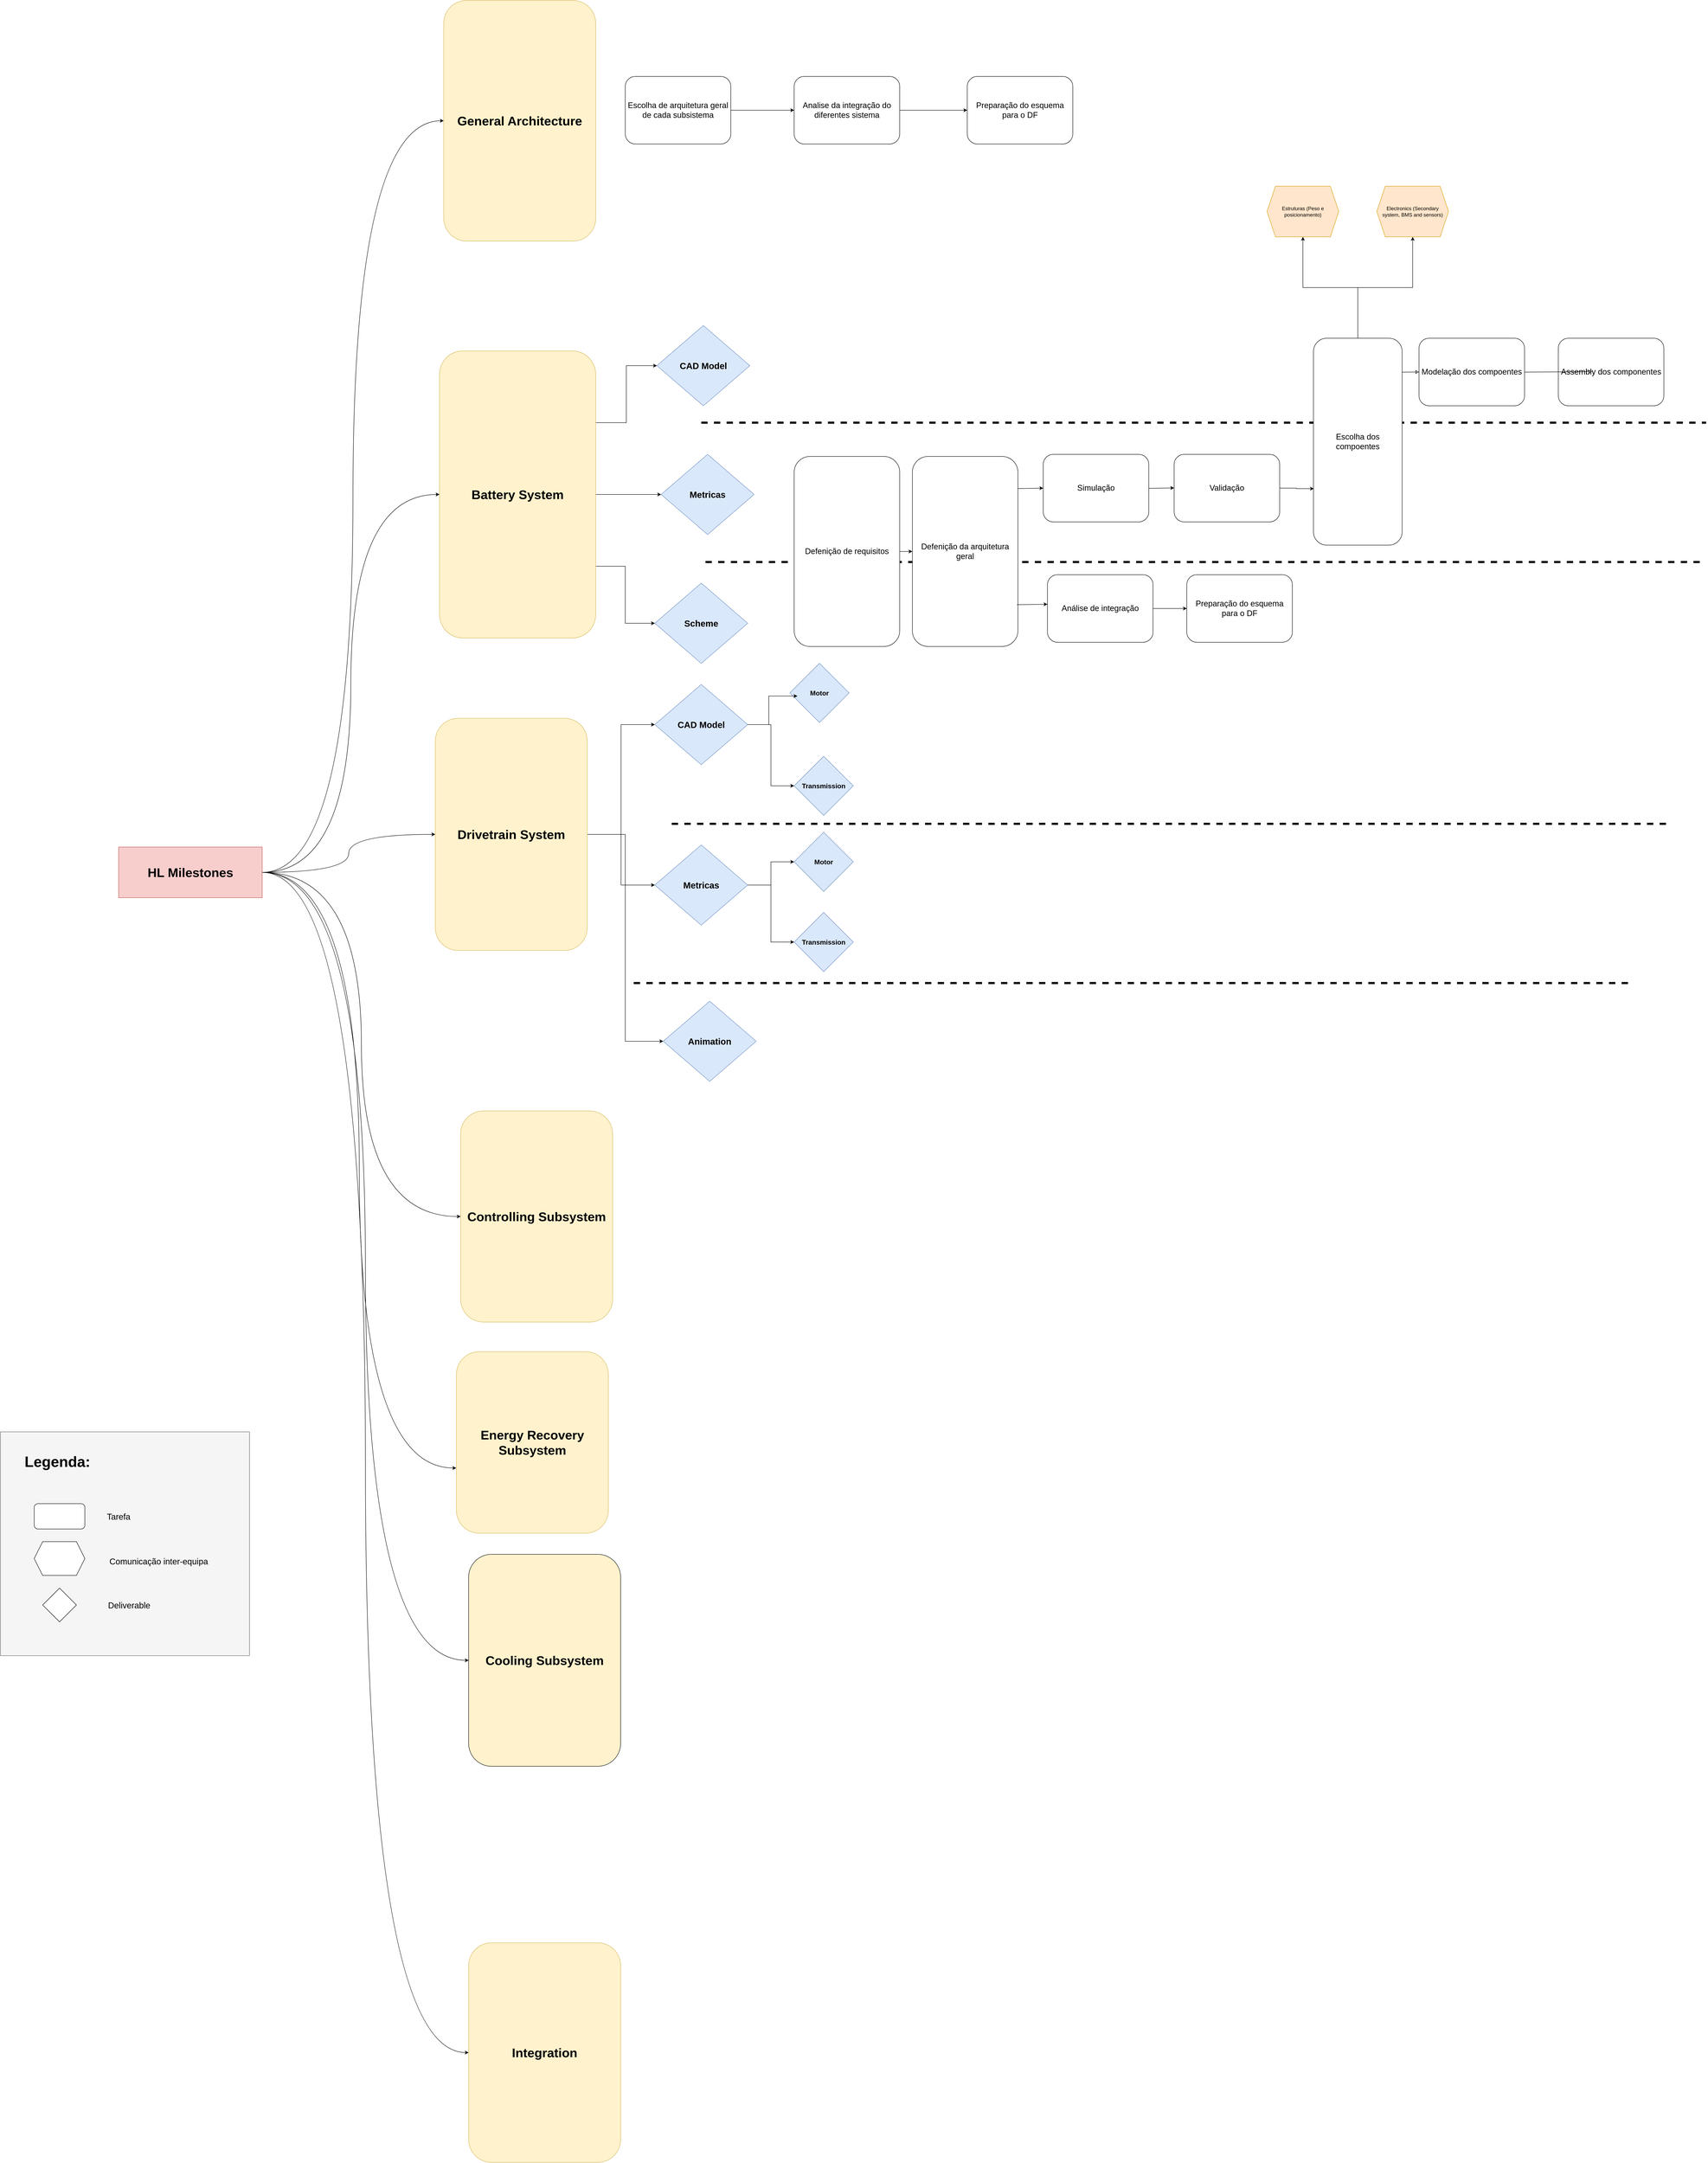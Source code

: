 <mxfile version="28.0.3">
  <diagram name="Design_Freeze_Planning" id="UQAMS3ypnw-lzLXExP8G">
    <mxGraphModel dx="3291" dy="3537" grid="1" gridSize="10" guides="1" tooltips="1" connect="1" arrows="1" fold="1" page="1" pageScale="1" pageWidth="1169" pageHeight="827" math="0" shadow="0">
      <root>
        <mxCell id="0" />
        <mxCell id="1" parent="0" />
        <mxCell id="mCMqL1_qYuJohWprYD97-140" value="" style="rounded=0;whiteSpace=wrap;html=1;fillColor=#f5f5f5;fontColor=#333333;strokeColor=#666666;" vertex="1" parent="1">
          <mxGeometry x="60" y="2160" width="590" height="530" as="geometry" />
        </mxCell>
        <mxCell id="mCMqL1_qYuJohWprYD97-116" value="" style="endArrow=none;dashed=1;html=1;rounded=0;strokeWidth=5;" edge="1" parent="1">
          <mxGeometry width="50" height="50" relative="1" as="geometry">
            <mxPoint x="1730" y="100" as="sourcePoint" />
            <mxPoint x="4100" y="100" as="targetPoint" />
          </mxGeometry>
        </mxCell>
        <mxCell id="mCMqL1_qYuJohWprYD97-115" value="" style="endArrow=none;dashed=1;html=1;rounded=0;strokeWidth=5;" edge="1" parent="1">
          <mxGeometry width="50" height="50" relative="1" as="geometry">
            <mxPoint x="1720" y="-230" as="sourcePoint" />
            <mxPoint x="4100" y="-230" as="targetPoint" />
          </mxGeometry>
        </mxCell>
        <mxCell id="mCMqL1_qYuJohWprYD97-74" style="edgeStyle=orthogonalEdgeStyle;rounded=0;orthogonalLoop=1;jettySize=auto;html=1;exitX=1;exitY=0.5;exitDx=0;exitDy=0;curved=1;entryX=0;entryY=0.5;entryDx=0;entryDy=0;" edge="1" parent="1" source="mCMqL1_qYuJohWprYD97-1" target="mCMqL1_qYuJohWprYD97-75">
          <mxGeometry relative="1" as="geometry">
            <mxPoint x="890" y="590" as="targetPoint" />
          </mxGeometry>
        </mxCell>
        <mxCell id="mCMqL1_qYuJohWprYD97-80" style="edgeStyle=orthogonalEdgeStyle;rounded=0;orthogonalLoop=1;jettySize=auto;html=1;exitX=1;exitY=0.5;exitDx=0;exitDy=0;curved=1;entryX=0;entryY=0.5;entryDx=0;entryDy=0;" edge="1" parent="1" source="mCMqL1_qYuJohWprYD97-1" target="mCMqL1_qYuJohWprYD97-76">
          <mxGeometry relative="1" as="geometry" />
        </mxCell>
        <mxCell id="mCMqL1_qYuJohWprYD97-82" style="edgeStyle=orthogonalEdgeStyle;rounded=0;orthogonalLoop=1;jettySize=auto;html=1;exitX=1;exitY=0.5;exitDx=0;exitDy=0;entryX=0;entryY=0.5;entryDx=0;entryDy=0;curved=1;" edge="1" parent="1" source="mCMqL1_qYuJohWprYD97-1" target="mCMqL1_qYuJohWprYD97-77">
          <mxGeometry relative="1" as="geometry" />
        </mxCell>
        <mxCell id="mCMqL1_qYuJohWprYD97-83" style="edgeStyle=orthogonalEdgeStyle;rounded=0;orthogonalLoop=1;jettySize=auto;html=1;exitX=1;exitY=0.5;exitDx=0;exitDy=0;entryX=0;entryY=0.5;entryDx=0;entryDy=0;curved=1;" edge="1" parent="1" source="mCMqL1_qYuJohWprYD97-1" target="mCMqL1_qYuJohWprYD97-78">
          <mxGeometry relative="1" as="geometry" />
        </mxCell>
        <mxCell id="mCMqL1_qYuJohWprYD97-86" style="edgeStyle=orthogonalEdgeStyle;rounded=0;orthogonalLoop=1;jettySize=auto;html=1;exitX=1;exitY=0.5;exitDx=0;exitDy=0;entryX=0;entryY=0.5;entryDx=0;entryDy=0;curved=1;" edge="1" parent="1" source="mCMqL1_qYuJohWprYD97-1" target="mCMqL1_qYuJohWprYD97-85">
          <mxGeometry relative="1" as="geometry" />
        </mxCell>
        <mxCell id="mCMqL1_qYuJohWprYD97-88" style="edgeStyle=orthogonalEdgeStyle;rounded=0;orthogonalLoop=1;jettySize=auto;html=1;exitX=1;exitY=0.5;exitDx=0;exitDy=0;entryX=0;entryY=0.5;entryDx=0;entryDy=0;curved=1;" edge="1" parent="1" source="mCMqL1_qYuJohWprYD97-1" target="mCMqL1_qYuJohWprYD97-87">
          <mxGeometry relative="1" as="geometry" />
        </mxCell>
        <mxCell id="mCMqL1_qYuJohWprYD97-1" value="&lt;b&gt;&lt;font style=&quot;font-size: 30px;&quot;&gt;HL Milestones&lt;/font&gt;&lt;/b&gt;" style="rounded=0;whiteSpace=wrap;html=1;fillColor=#f8cecc;strokeColor=#b85450;" vertex="1" parent="1">
          <mxGeometry x="340" y="775" width="340" height="120" as="geometry" />
        </mxCell>
        <mxCell id="mCMqL1_qYuJohWprYD97-75" value="&lt;b&gt;&lt;font style=&quot;font-size: 30px;&quot;&gt;General Architecture&lt;/font&gt;&lt;/b&gt;" style="rounded=1;whiteSpace=wrap;html=1;fillColor=#fff2cc;strokeColor=#d6b656;" vertex="1" parent="1">
          <mxGeometry x="1110" y="-1230" width="360" height="570" as="geometry" />
        </mxCell>
        <mxCell id="mCMqL1_qYuJohWprYD97-97" style="edgeStyle=orthogonalEdgeStyle;rounded=0;orthogonalLoop=1;jettySize=auto;html=1;exitX=1;exitY=0.25;exitDx=0;exitDy=0;entryX=0;entryY=0.5;entryDx=0;entryDy=0;" edge="1" parent="1" source="mCMqL1_qYuJohWprYD97-76" target="mCMqL1_qYuJohWprYD97-96">
          <mxGeometry relative="1" as="geometry" />
        </mxCell>
        <mxCell id="mCMqL1_qYuJohWprYD97-100" style="edgeStyle=orthogonalEdgeStyle;rounded=0;orthogonalLoop=1;jettySize=auto;html=1;exitX=1;exitY=0.5;exitDx=0;exitDy=0;entryX=0;entryY=0.5;entryDx=0;entryDy=0;" edge="1" parent="1" source="mCMqL1_qYuJohWprYD97-76" target="mCMqL1_qYuJohWprYD97-98">
          <mxGeometry relative="1" as="geometry" />
        </mxCell>
        <mxCell id="mCMqL1_qYuJohWprYD97-102" style="edgeStyle=orthogonalEdgeStyle;rounded=0;orthogonalLoop=1;jettySize=auto;html=1;exitX=1;exitY=0.75;exitDx=0;exitDy=0;entryX=0;entryY=0.5;entryDx=0;entryDy=0;" edge="1" parent="1" source="mCMqL1_qYuJohWprYD97-76" target="mCMqL1_qYuJohWprYD97-99">
          <mxGeometry relative="1" as="geometry" />
        </mxCell>
        <mxCell id="mCMqL1_qYuJohWprYD97-76" value="&lt;b&gt;&lt;font style=&quot;font-size: 30px;&quot;&gt;Battery System&lt;/font&gt;&lt;/b&gt;" style="rounded=1;whiteSpace=wrap;html=1;fillColor=#fff2cc;strokeColor=#d6b656;" vertex="1" parent="1">
          <mxGeometry x="1100" y="-400" width="370" height="680" as="geometry" />
        </mxCell>
        <mxCell id="mCMqL1_qYuJohWprYD97-144" style="edgeStyle=orthogonalEdgeStyle;rounded=0;orthogonalLoop=1;jettySize=auto;html=1;exitX=1;exitY=0.5;exitDx=0;exitDy=0;entryX=0;entryY=0.5;entryDx=0;entryDy=0;" edge="1" parent="1" source="mCMqL1_qYuJohWprYD97-77" target="mCMqL1_qYuJohWprYD97-141">
          <mxGeometry relative="1" as="geometry" />
        </mxCell>
        <mxCell id="mCMqL1_qYuJohWprYD97-145" style="edgeStyle=orthogonalEdgeStyle;rounded=0;orthogonalLoop=1;jettySize=auto;html=1;exitX=1;exitY=0.5;exitDx=0;exitDy=0;entryX=0;entryY=0.5;entryDx=0;entryDy=0;" edge="1" parent="1" source="mCMqL1_qYuJohWprYD97-77" target="mCMqL1_qYuJohWprYD97-142">
          <mxGeometry relative="1" as="geometry" />
        </mxCell>
        <mxCell id="mCMqL1_qYuJohWprYD97-146" style="edgeStyle=orthogonalEdgeStyle;rounded=0;orthogonalLoop=1;jettySize=auto;html=1;exitX=1;exitY=0.5;exitDx=0;exitDy=0;entryX=0;entryY=0.5;entryDx=0;entryDy=0;" edge="1" parent="1" source="mCMqL1_qYuJohWprYD97-77" target="mCMqL1_qYuJohWprYD97-143">
          <mxGeometry relative="1" as="geometry" />
        </mxCell>
        <mxCell id="mCMqL1_qYuJohWprYD97-77" value="&lt;b&gt;&lt;font style=&quot;font-size: 30px;&quot;&gt;Drivetrain System&lt;/font&gt;&lt;/b&gt;" style="rounded=1;whiteSpace=wrap;html=1;fillColor=#fff2cc;strokeColor=#d6b656;" vertex="1" parent="1">
          <mxGeometry x="1090" y="470" width="360" height="550" as="geometry" />
        </mxCell>
        <mxCell id="mCMqL1_qYuJohWprYD97-78" value="&lt;b&gt;&lt;font style=&quot;font-size: 30px;&quot;&gt;Controlling Subsystem&lt;/font&gt;&lt;/b&gt;" style="rounded=1;whiteSpace=wrap;html=1;fillColor=#fff2cc;strokeColor=#d6b656;" vertex="1" parent="1">
          <mxGeometry x="1150" y="1400" width="360" height="500" as="geometry" />
        </mxCell>
        <mxCell id="mCMqL1_qYuJohWprYD97-79" value="&lt;b&gt;&lt;font style=&quot;font-size: 30px;&quot;&gt;Energy Recovery Subsystem&lt;/font&gt;&lt;/b&gt;" style="rounded=1;whiteSpace=wrap;html=1;fillColor=#fff2cc;strokeColor=#d6b656;" vertex="1" parent="1">
          <mxGeometry x="1140" y="1970" width="360" height="430" as="geometry" />
        </mxCell>
        <mxCell id="mCMqL1_qYuJohWprYD97-84" style="edgeStyle=orthogonalEdgeStyle;rounded=0;orthogonalLoop=1;jettySize=auto;html=1;exitX=1;exitY=0.5;exitDx=0;exitDy=0;entryX=-0.001;entryY=0.641;entryDx=0;entryDy=0;entryPerimeter=0;curved=1;" edge="1" parent="1" source="mCMqL1_qYuJohWprYD97-1" target="mCMqL1_qYuJohWprYD97-79">
          <mxGeometry relative="1" as="geometry" />
        </mxCell>
        <mxCell id="mCMqL1_qYuJohWprYD97-85" value="&lt;b&gt;&lt;font style=&quot;font-size: 30px;&quot;&gt;Cooling Subsystem&lt;/font&gt;&lt;/b&gt;" style="rounded=1;whiteSpace=wrap;html=1;fillColor=#fff2cc;strokeColor=default;" vertex="1" parent="1">
          <mxGeometry x="1169" y="2450" width="360" height="502" as="geometry" />
        </mxCell>
        <mxCell id="mCMqL1_qYuJohWprYD97-87" value="&lt;b&gt;&lt;font style=&quot;font-size: 30px;&quot;&gt;Integration&lt;/font&gt;&lt;/b&gt;" style="rounded=1;whiteSpace=wrap;html=1;fillColor=#fff2cc;strokeColor=#d6b656;" vertex="1" parent="1">
          <mxGeometry x="1169" y="3370" width="360" height="520" as="geometry" />
        </mxCell>
        <mxCell id="mCMqL1_qYuJohWprYD97-103" style="edgeStyle=orthogonalEdgeStyle;rounded=0;orthogonalLoop=1;jettySize=auto;html=1;exitX=1;exitY=0.5;exitDx=0;exitDy=0;entryX=0;entryY=0.5;entryDx=0;entryDy=0;" edge="1" parent="1" source="mCMqL1_qYuJohWprYD97-93" target="mCMqL1_qYuJohWprYD97-94">
          <mxGeometry relative="1" as="geometry" />
        </mxCell>
        <mxCell id="mCMqL1_qYuJohWprYD97-93" value="&lt;font style=&quot;font-size: 19px;&quot;&gt;Escolha de arquitetura geral de cada subsistema&lt;/font&gt;" style="rounded=1;whiteSpace=wrap;html=1;" vertex="1" parent="1">
          <mxGeometry x="1540" y="-1050" width="250" height="160" as="geometry" />
        </mxCell>
        <mxCell id="mCMqL1_qYuJohWprYD97-104" style="edgeStyle=orthogonalEdgeStyle;rounded=0;orthogonalLoop=1;jettySize=auto;html=1;exitX=1;exitY=0.5;exitDx=0;exitDy=0;entryX=0;entryY=0.5;entryDx=0;entryDy=0;" edge="1" parent="1" source="mCMqL1_qYuJohWprYD97-94" target="mCMqL1_qYuJohWprYD97-95">
          <mxGeometry relative="1" as="geometry" />
        </mxCell>
        <mxCell id="mCMqL1_qYuJohWprYD97-94" value="&lt;span style=&quot;font-size: 19px;&quot;&gt;Analise da integração do diferentes sistema&lt;/span&gt;" style="rounded=1;whiteSpace=wrap;html=1;" vertex="1" parent="1">
          <mxGeometry x="1940" y="-1050" width="250" height="160" as="geometry" />
        </mxCell>
        <mxCell id="mCMqL1_qYuJohWprYD97-95" value="&lt;span style=&quot;font-size: 19px;&quot;&gt;Preparação do esquema para o DF&lt;/span&gt;" style="rounded=1;whiteSpace=wrap;html=1;" vertex="1" parent="1">
          <mxGeometry x="2350" y="-1050" width="250" height="160" as="geometry" />
        </mxCell>
        <mxCell id="mCMqL1_qYuJohWprYD97-96" value="&lt;font style=&quot;font-size: 21px;&quot;&gt;&lt;b&gt;CAD Model&lt;/b&gt;&lt;/font&gt;" style="rhombus;whiteSpace=wrap;html=1;fillColor=#dae8fc;strokeColor=#6c8ebf;" vertex="1" parent="1">
          <mxGeometry x="1615" y="-460" width="220" height="190" as="geometry" />
        </mxCell>
        <mxCell id="mCMqL1_qYuJohWprYD97-98" value="&lt;font style=&quot;font-size: 21px;&quot;&gt;&lt;b&gt;Metricas&lt;/b&gt;&lt;/font&gt;" style="rhombus;whiteSpace=wrap;html=1;fillColor=#dae8fc;strokeColor=#6c8ebf;" vertex="1" parent="1">
          <mxGeometry x="1625" y="-155" width="220" height="190" as="geometry" />
        </mxCell>
        <mxCell id="mCMqL1_qYuJohWprYD97-99" value="&lt;font style=&quot;font-size: 21px;&quot;&gt;&lt;b&gt;Scheme&lt;/b&gt;&lt;/font&gt;" style="rhombus;whiteSpace=wrap;html=1;fillColor=#dae8fc;strokeColor=#6c8ebf;" vertex="1" parent="1">
          <mxGeometry x="1610" y="150" width="220" height="190" as="geometry" />
        </mxCell>
        <mxCell id="mCMqL1_qYuJohWprYD97-129" style="edgeStyle=orthogonalEdgeStyle;rounded=0;orthogonalLoop=1;jettySize=auto;html=1;exitX=0.5;exitY=0;exitDx=0;exitDy=0;entryX=0.5;entryY=1;entryDx=0;entryDy=0;" edge="1" parent="1" source="mCMqL1_qYuJohWprYD97-105" target="mCMqL1_qYuJohWprYD97-130">
          <mxGeometry relative="1" as="geometry">
            <mxPoint x="3275.556" y="-660.0" as="targetPoint" />
          </mxGeometry>
        </mxCell>
        <mxCell id="mCMqL1_qYuJohWprYD97-132" style="edgeStyle=orthogonalEdgeStyle;rounded=0;orthogonalLoop=1;jettySize=auto;html=1;exitX=0.5;exitY=0;exitDx=0;exitDy=0;entryX=0.5;entryY=1;entryDx=0;entryDy=0;" edge="1" parent="1" source="mCMqL1_qYuJohWprYD97-105" target="mCMqL1_qYuJohWprYD97-131">
          <mxGeometry relative="1" as="geometry" />
        </mxCell>
        <mxCell id="mCMqL1_qYuJohWprYD97-105" value="&lt;span style=&quot;font-size: 19px;&quot;&gt;Escolha dos compoentes&lt;/span&gt;" style="rounded=1;whiteSpace=wrap;html=1;" vertex="1" parent="1">
          <mxGeometry x="3170" y="-430" width="210" height="490" as="geometry" />
        </mxCell>
        <mxCell id="mCMqL1_qYuJohWprYD97-106" value="&lt;span style=&quot;font-size: 19px;&quot;&gt;Modelação dos compoentes&lt;/span&gt;" style="rounded=1;whiteSpace=wrap;html=1;" vertex="1" parent="1">
          <mxGeometry x="3420" y="-430" width="250" height="160" as="geometry" />
        </mxCell>
        <mxCell id="mCMqL1_qYuJohWprYD97-107" value="&lt;span style=&quot;font-size: 19px;&quot;&gt;Assembly dos componentes&lt;/span&gt;" style="rounded=1;whiteSpace=wrap;html=1;" vertex="1" parent="1">
          <mxGeometry x="3750" y="-430" width="250" height="160" as="geometry" />
        </mxCell>
        <mxCell id="mCMqL1_qYuJohWprYD97-119" style="edgeStyle=orthogonalEdgeStyle;rounded=0;orthogonalLoop=1;jettySize=auto;html=1;exitX=1;exitY=0.5;exitDx=0;exitDy=0;entryX=0;entryY=0.5;entryDx=0;entryDy=0;" edge="1" parent="1" source="mCMqL1_qYuJohWprYD97-108" target="mCMqL1_qYuJohWprYD97-110">
          <mxGeometry relative="1" as="geometry" />
        </mxCell>
        <mxCell id="mCMqL1_qYuJohWprYD97-108" value="&lt;span style=&quot;font-size: 19px;&quot;&gt;Defenição de requisitos&lt;/span&gt;" style="rounded=1;whiteSpace=wrap;html=1;" vertex="1" parent="1">
          <mxGeometry x="1940" y="-150" width="250" height="450" as="geometry" />
        </mxCell>
        <mxCell id="mCMqL1_qYuJohWprYD97-109" value="&lt;span style=&quot;font-size: 19px;&quot;&gt;Simulação&lt;/span&gt;" style="rounded=1;whiteSpace=wrap;html=1;" vertex="1" parent="1">
          <mxGeometry x="2530" y="-155" width="250" height="160" as="geometry" />
        </mxCell>
        <mxCell id="mCMqL1_qYuJohWprYD97-110" value="&lt;span style=&quot;font-size: 19px;&quot;&gt;Defenição da arquitetura geral&lt;/span&gt;" style="rounded=1;whiteSpace=wrap;html=1;" vertex="1" parent="1">
          <mxGeometry x="2220" y="-150" width="250" height="450" as="geometry" />
        </mxCell>
        <mxCell id="mCMqL1_qYuJohWprYD97-111" style="edgeStyle=orthogonalEdgeStyle;rounded=0;orthogonalLoop=1;jettySize=auto;html=1;exitX=0;exitY=0.5;exitDx=0;exitDy=0;entryX=0.998;entryY=0.164;entryDx=0;entryDy=0;entryPerimeter=0;flowAnimation=0;shadow=0;jumpStyle=gap;startArrow=classic;startFill=0;endArrow=none;endFill=0;" edge="1" parent="1" source="mCMqL1_qYuJohWprYD97-106" target="mCMqL1_qYuJohWprYD97-105">
          <mxGeometry relative="1" as="geometry" />
        </mxCell>
        <mxCell id="mCMqL1_qYuJohWprYD97-113" style="edgeStyle=orthogonalEdgeStyle;rounded=0;orthogonalLoop=1;jettySize=auto;html=1;exitX=0;exitY=0.5;exitDx=0;exitDy=0;entryX=1;entryY=0.102;entryDx=0;entryDy=0;entryPerimeter=0;flowAnimation=0;shadow=0;jumpStyle=gap;startArrow=classic;startFill=0;endArrow=none;endFill=0;" edge="1" parent="1">
          <mxGeometry relative="1" as="geometry">
            <mxPoint x="3830" y="-350.79" as="sourcePoint" />
            <mxPoint x="3670" y="-349.79" as="targetPoint" />
          </mxGeometry>
        </mxCell>
        <mxCell id="mCMqL1_qYuJohWprYD97-128" value="" style="edgeStyle=orthogonalEdgeStyle;rounded=0;orthogonalLoop=1;jettySize=auto;html=1;entryX=0.004;entryY=0.727;entryDx=0;entryDy=0;entryPerimeter=0;" edge="1" parent="1" source="mCMqL1_qYuJohWprYD97-114" target="mCMqL1_qYuJohWprYD97-105">
          <mxGeometry relative="1" as="geometry" />
        </mxCell>
        <mxCell id="mCMqL1_qYuJohWprYD97-114" value="&lt;span style=&quot;font-size: 19px;&quot;&gt;Validação&lt;/span&gt;" style="rounded=1;whiteSpace=wrap;html=1;" vertex="1" parent="1">
          <mxGeometry x="2840" y="-155" width="250" height="160" as="geometry" />
        </mxCell>
        <mxCell id="mCMqL1_qYuJohWprYD97-127" value="" style="edgeStyle=orthogonalEdgeStyle;rounded=0;orthogonalLoop=1;jettySize=auto;html=1;" edge="1" parent="1" source="mCMqL1_qYuJohWprYD97-117" target="mCMqL1_qYuJohWprYD97-118">
          <mxGeometry relative="1" as="geometry" />
        </mxCell>
        <mxCell id="mCMqL1_qYuJohWprYD97-117" value="&lt;span style=&quot;font-size: 19px;&quot;&gt;Análise de integração&lt;/span&gt;" style="rounded=1;whiteSpace=wrap;html=1;" vertex="1" parent="1">
          <mxGeometry x="2540" y="130" width="250" height="160" as="geometry" />
        </mxCell>
        <mxCell id="mCMqL1_qYuJohWprYD97-118" value="&lt;span style=&quot;font-size: 19px;&quot;&gt;Preparação do esquema para o DF&lt;/span&gt;" style="rounded=1;whiteSpace=wrap;html=1;" vertex="1" parent="1">
          <mxGeometry x="2870" y="130" width="250" height="160" as="geometry" />
        </mxCell>
        <mxCell id="mCMqL1_qYuJohWprYD97-121" value="" style="endArrow=classic;html=1;rounded=0;exitX=0.998;exitY=0.169;exitDx=0;exitDy=0;exitPerimeter=0;entryX=0;entryY=0.5;entryDx=0;entryDy=0;" edge="1" parent="1" source="mCMqL1_qYuJohWprYD97-110" target="mCMqL1_qYuJohWprYD97-109">
          <mxGeometry width="50" height="50" relative="1" as="geometry">
            <mxPoint x="2500" y="-40" as="sourcePoint" />
            <mxPoint x="2550" y="-90" as="targetPoint" />
          </mxGeometry>
        </mxCell>
        <mxCell id="mCMqL1_qYuJohWprYD97-124" value="" style="endArrow=classic;html=1;rounded=0;exitX=0.998;exitY=0.169;exitDx=0;exitDy=0;exitPerimeter=0;entryX=0;entryY=0.5;entryDx=0;entryDy=0;" edge="1" parent="1">
          <mxGeometry width="50" height="50" relative="1" as="geometry">
            <mxPoint x="2780" y="-74.5" as="sourcePoint" />
            <mxPoint x="2840" y="-75.5" as="targetPoint" />
          </mxGeometry>
        </mxCell>
        <mxCell id="mCMqL1_qYuJohWprYD97-125" value="" style="endArrow=classic;html=1;rounded=0;exitX=0.991;exitY=0.78;exitDx=0;exitDy=0;exitPerimeter=0;entryX=0;entryY=0.5;entryDx=0;entryDy=0;" edge="1" parent="1" source="mCMqL1_qYuJohWprYD97-110">
          <mxGeometry width="50" height="50" relative="1" as="geometry">
            <mxPoint x="2480" y="201" as="sourcePoint" />
            <mxPoint x="2540" y="200" as="targetPoint" />
          </mxGeometry>
        </mxCell>
        <mxCell id="mCMqL1_qYuJohWprYD97-130" value="Estruturas (Peso e posicionamento)" style="shape=hexagon;perimeter=hexagonPerimeter2;whiteSpace=wrap;html=1;fixedSize=1;fillColor=#ffe6cc;strokeColor=#d79b00;" vertex="1" parent="1">
          <mxGeometry x="3060" y="-790" width="170" height="120" as="geometry" />
        </mxCell>
        <mxCell id="mCMqL1_qYuJohWprYD97-131" value="Electronics (Secondary system, BMS and sensors)" style="shape=hexagon;perimeter=hexagonPerimeter2;whiteSpace=wrap;html=1;fixedSize=1;fillColor=#ffe6cc;strokeColor=#d79b00;" vertex="1" parent="1">
          <mxGeometry x="3320" y="-790" width="170" height="120" as="geometry" />
        </mxCell>
        <mxCell id="mCMqL1_qYuJohWprYD97-133" value="&lt;font style=&quot;font-size: 35px;&quot;&gt;&lt;b style=&quot;&quot;&gt;Legenda:&lt;/b&gt;&lt;/font&gt;" style="text;html=1;align=center;verticalAlign=middle;whiteSpace=wrap;rounded=0;" vertex="1" parent="1">
          <mxGeometry x="100" y="2170" width="190" height="120" as="geometry" />
        </mxCell>
        <mxCell id="mCMqL1_qYuJohWprYD97-134" value="" style="rhombus;whiteSpace=wrap;html=1;" vertex="1" parent="1">
          <mxGeometry x="160" y="2530" width="80" height="80" as="geometry" />
        </mxCell>
        <mxCell id="mCMqL1_qYuJohWprYD97-135" value="" style="shape=hexagon;perimeter=hexagonPerimeter2;whiteSpace=wrap;html=1;fixedSize=1;" vertex="1" parent="1">
          <mxGeometry x="140" y="2420" width="120" height="80" as="geometry" />
        </mxCell>
        <mxCell id="mCMqL1_qYuJohWprYD97-136" value="" style="rounded=1;whiteSpace=wrap;html=1;" vertex="1" parent="1">
          <mxGeometry x="140" y="2330" width="120" height="60" as="geometry" />
        </mxCell>
        <mxCell id="mCMqL1_qYuJohWprYD97-137" value="&lt;font style=&quot;font-size: 20px;&quot;&gt;Tarefa&lt;/font&gt;" style="text;html=1;align=center;verticalAlign=middle;whiteSpace=wrap;rounded=0;" vertex="1" parent="1">
          <mxGeometry x="310" y="2345" width="60" height="30" as="geometry" />
        </mxCell>
        <mxCell id="mCMqL1_qYuJohWprYD97-138" value="&lt;font style=&quot;font-size: 20px;&quot;&gt;Comunicação inter-equipa&lt;/font&gt;" style="text;html=1;align=center;verticalAlign=middle;whiteSpace=wrap;rounded=0;" vertex="1" parent="1">
          <mxGeometry x="300" y="2451" width="270" height="30" as="geometry" />
        </mxCell>
        <mxCell id="mCMqL1_qYuJohWprYD97-139" value="&lt;font style=&quot;font-size: 20px;&quot;&gt;Deliverable&lt;/font&gt;" style="text;html=1;align=center;verticalAlign=middle;whiteSpace=wrap;rounded=0;" vertex="1" parent="1">
          <mxGeometry x="230" y="2555" width="270" height="30" as="geometry" />
        </mxCell>
        <mxCell id="mCMqL1_qYuJohWprYD97-153" style="edgeStyle=orthogonalEdgeStyle;rounded=0;orthogonalLoop=1;jettySize=auto;html=1;exitX=1;exitY=0.5;exitDx=0;exitDy=0;entryX=0;entryY=0.5;entryDx=0;entryDy=0;" edge="1" parent="1" source="mCMqL1_qYuJohWprYD97-141" target="mCMqL1_qYuJohWprYD97-149">
          <mxGeometry relative="1" as="geometry" />
        </mxCell>
        <mxCell id="mCMqL1_qYuJohWprYD97-141" value="&lt;font style=&quot;font-size: 21px;&quot;&gt;&lt;b&gt;CAD Model&lt;/b&gt;&lt;/font&gt;" style="rhombus;whiteSpace=wrap;html=1;fillColor=#dae8fc;strokeColor=#6c8ebf;" vertex="1" parent="1">
          <mxGeometry x="1610" y="390" width="220" height="190" as="geometry" />
        </mxCell>
        <mxCell id="mCMqL1_qYuJohWprYD97-154" style="edgeStyle=orthogonalEdgeStyle;rounded=0;orthogonalLoop=1;jettySize=auto;html=1;exitX=1;exitY=0.5;exitDx=0;exitDy=0;entryX=0;entryY=0.5;entryDx=0;entryDy=0;" edge="1" parent="1" source="mCMqL1_qYuJohWprYD97-142" target="mCMqL1_qYuJohWprYD97-150">
          <mxGeometry relative="1" as="geometry" />
        </mxCell>
        <mxCell id="mCMqL1_qYuJohWprYD97-155" style="edgeStyle=orthogonalEdgeStyle;rounded=0;orthogonalLoop=1;jettySize=auto;html=1;exitX=1;exitY=0.5;exitDx=0;exitDy=0;" edge="1" parent="1" source="mCMqL1_qYuJohWprYD97-142" target="mCMqL1_qYuJohWprYD97-151">
          <mxGeometry relative="1" as="geometry" />
        </mxCell>
        <mxCell id="mCMqL1_qYuJohWprYD97-142" value="&lt;font style=&quot;font-size: 21px;&quot;&gt;&lt;b&gt;Metricas&lt;/b&gt;&lt;/font&gt;" style="rhombus;whiteSpace=wrap;html=1;fillColor=#dae8fc;strokeColor=#6c8ebf;" vertex="1" parent="1">
          <mxGeometry x="1610" y="770" width="220" height="190" as="geometry" />
        </mxCell>
        <mxCell id="mCMqL1_qYuJohWprYD97-143" value="&lt;font style=&quot;font-size: 21px;&quot;&gt;&lt;b&gt;Animation&lt;/b&gt;&lt;/font&gt;" style="rhombus;whiteSpace=wrap;html=1;fillColor=#dae8fc;strokeColor=#6c8ebf;" vertex="1" parent="1">
          <mxGeometry x="1630" y="1140" width="220" height="190" as="geometry" />
        </mxCell>
        <mxCell id="mCMqL1_qYuJohWprYD97-148" value="&lt;font style=&quot;font-size: 16px;&quot;&gt;&lt;b style=&quot;&quot;&gt;Motor&lt;/b&gt;&lt;/font&gt;" style="rhombus;whiteSpace=wrap;html=1;fillColor=#dae8fc;strokeColor=#6c8ebf;" vertex="1" parent="1">
          <mxGeometry x="1930" y="340" width="140" height="140" as="geometry" />
        </mxCell>
        <mxCell id="mCMqL1_qYuJohWprYD97-149" value="&lt;font style=&quot;font-size: 16px;&quot;&gt;&lt;b style=&quot;&quot;&gt;Transmission&lt;/b&gt;&lt;/font&gt;" style="rhombus;whiteSpace=wrap;html=1;fillColor=#dae8fc;strokeColor=#6c8ebf;" vertex="1" parent="1">
          <mxGeometry x="1940" y="560" width="140" height="140" as="geometry" />
        </mxCell>
        <mxCell id="mCMqL1_qYuJohWprYD97-150" value="&lt;font style=&quot;font-size: 16px;&quot;&gt;&lt;b style=&quot;&quot;&gt;Motor&lt;/b&gt;&lt;/font&gt;" style="rhombus;whiteSpace=wrap;html=1;fillColor=#dae8fc;strokeColor=#6c8ebf;" vertex="1" parent="1">
          <mxGeometry x="1940" y="740" width="140" height="140" as="geometry" />
        </mxCell>
        <mxCell id="mCMqL1_qYuJohWprYD97-151" value="&lt;font style=&quot;font-size: 16px;&quot;&gt;&lt;b style=&quot;&quot;&gt;Transmission&lt;/b&gt;&lt;/font&gt;" style="rhombus;whiteSpace=wrap;html=1;fillColor=#dae8fc;strokeColor=#6c8ebf;" vertex="1" parent="1">
          <mxGeometry x="1940" y="930" width="140" height="140" as="geometry" />
        </mxCell>
        <mxCell id="mCMqL1_qYuJohWprYD97-152" style="edgeStyle=orthogonalEdgeStyle;rounded=0;orthogonalLoop=1;jettySize=auto;html=1;exitX=1;exitY=0.5;exitDx=0;exitDy=0;entryX=0.127;entryY=0.553;entryDx=0;entryDy=0;entryPerimeter=0;" edge="1" parent="1" source="mCMqL1_qYuJohWprYD97-141" target="mCMqL1_qYuJohWprYD97-148">
          <mxGeometry relative="1" as="geometry" />
        </mxCell>
        <mxCell id="mCMqL1_qYuJohWprYD97-160" value="" style="endArrow=none;dashed=1;html=1;rounded=0;strokeWidth=5;" edge="1" parent="1">
          <mxGeometry width="50" height="50" relative="1" as="geometry">
            <mxPoint x="1650" y="720" as="sourcePoint" />
            <mxPoint x="4020" y="720" as="targetPoint" />
          </mxGeometry>
        </mxCell>
        <mxCell id="mCMqL1_qYuJohWprYD97-161" value="" style="endArrow=none;dashed=1;html=1;rounded=0;strokeWidth=5;" edge="1" parent="1">
          <mxGeometry width="50" height="50" relative="1" as="geometry">
            <mxPoint x="1560" y="1097.14" as="sourcePoint" />
            <mxPoint x="3930" y="1097.14" as="targetPoint" />
          </mxGeometry>
        </mxCell>
      </root>
    </mxGraphModel>
  </diagram>
</mxfile>
